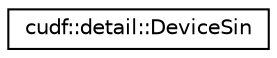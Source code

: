 digraph "Graphical Class Hierarchy"
{
 // LATEX_PDF_SIZE
  edge [fontname="Helvetica",fontsize="10",labelfontname="Helvetica",labelfontsize="10"];
  node [fontname="Helvetica",fontsize="10",shape=record];
  rankdir="LR";
  Node0 [label="cudf::detail::DeviceSin",height=0.2,width=0.4,color="black", fillcolor="white", style="filled",URL="$structcudf_1_1detail_1_1DeviceSin.html",tooltip=" "];
}
